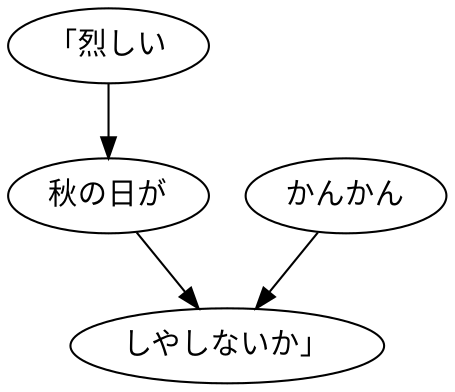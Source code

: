 digraph graph8665 {
	node0 [label="「烈しい"];
	node1 [label="秋の日が"];
	node2 [label="かんかん"];
	node3 [label="しやしないか」"];
	node0 -> node1;
	node1 -> node3;
	node2 -> node3;
}
